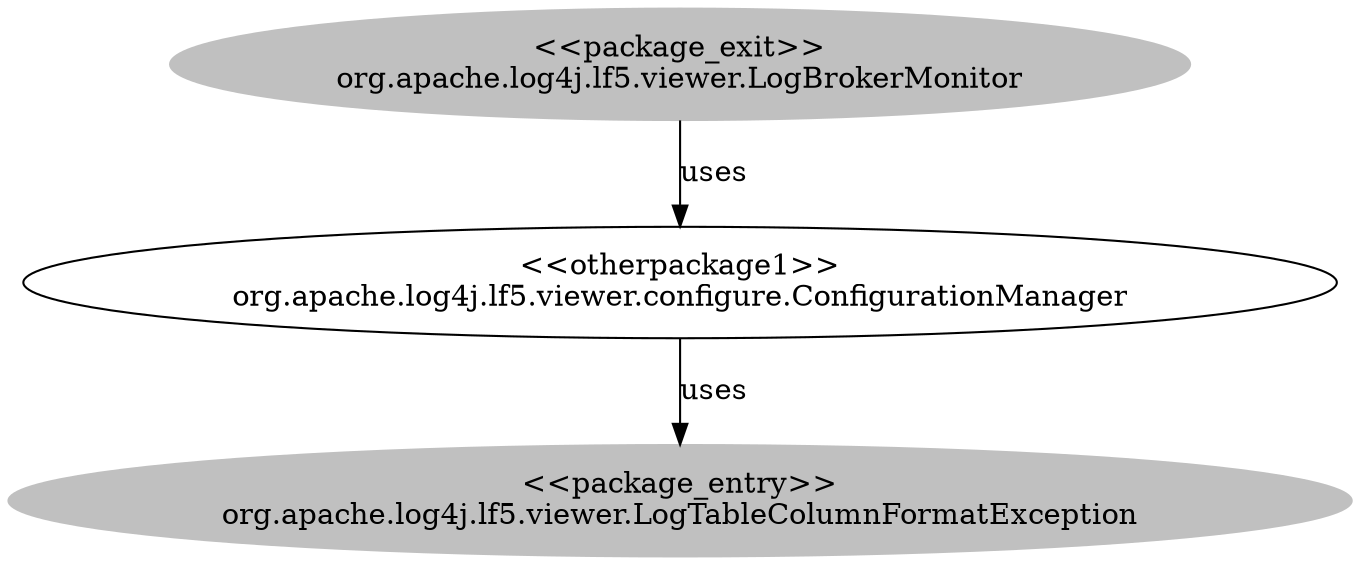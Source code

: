 digraph cd {
	org_apache_log4j_lf5_viewer_LogBrokerMonitor [label="<<package_exit>>
org.apache.log4j.lf5.viewer.LogBrokerMonitor",style=filled,color="grey"];
	org_apache_log4j_lf5_viewer_LogTableColumnFormatException [label="<<package_entry>>
org.apache.log4j.lf5.viewer.LogTableColumnFormatException",style=filled,color="grey"];
	org_apache_log4j_lf5_viewer_configure_ConfigurationManager [label="<<otherpackage1>>
org.apache.log4j.lf5.viewer.configure.ConfigurationManager"];
	org_apache_log4j_lf5_viewer_LogBrokerMonitor -> org_apache_log4j_lf5_viewer_configure_ConfigurationManager [label=uses];
	org_apache_log4j_lf5_viewer_configure_ConfigurationManager -> org_apache_log4j_lf5_viewer_LogTableColumnFormatException [label=uses];
}
